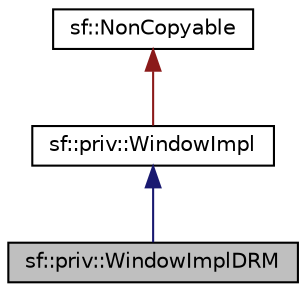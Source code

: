 digraph "sf::priv::WindowImplDRM"
{
 // LATEX_PDF_SIZE
  edge [fontname="Helvetica",fontsize="10",labelfontname="Helvetica",labelfontsize="10"];
  node [fontname="Helvetica",fontsize="10",shape=record];
  Node1 [label="sf::priv::WindowImplDRM",height=0.2,width=0.4,color="black", fillcolor="grey75", style="filled", fontcolor="black",tooltip="DRM implementation of WindowImpl."];
  Node2 -> Node1 [dir="back",color="midnightblue",fontsize="10",style="solid",fontname="Helvetica"];
  Node2 [label="sf::priv::WindowImpl",height=0.2,width=0.4,color="black", fillcolor="white", style="filled",URL="$df/df8/classsf_1_1priv_1_1WindowImpl.html",tooltip="Abstract base class for OS-specific window implementation."];
  Node3 -> Node2 [dir="back",color="firebrick4",fontsize="10",style="solid",fontname="Helvetica"];
  Node3 [label="sf::NonCopyable",height=0.2,width=0.4,color="black", fillcolor="white", style="filled",URL="$d0/da7/classsf_1_1NonCopyable.html",tooltip="Utility class that makes any derived class non-copyable."];
}
